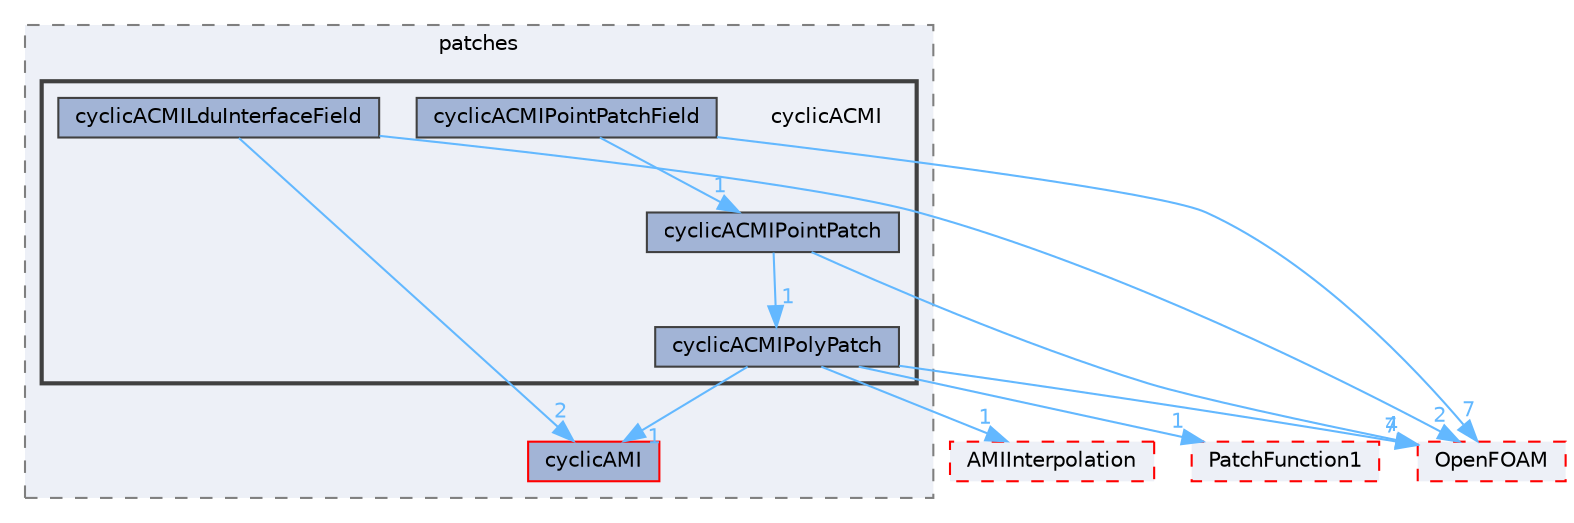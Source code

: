 digraph "src/meshTools/AMIInterpolation/patches/cyclicACMI"
{
 // LATEX_PDF_SIZE
  bgcolor="transparent";
  edge [fontname=Helvetica,fontsize=10,labelfontname=Helvetica,labelfontsize=10];
  node [fontname=Helvetica,fontsize=10,shape=box,height=0.2,width=0.4];
  compound=true
  subgraph clusterdir_e48036504f77ea988a54ffba425a88d8 {
    graph [ bgcolor="#edf0f7", pencolor="grey50", label="patches", fontname=Helvetica,fontsize=10 style="filled,dashed", URL="dir_e48036504f77ea988a54ffba425a88d8.html",tooltip=""]
  dir_cd74d29a05e94118a5acdbfd55a576bf [label="cyclicAMI", fillcolor="#a2b4d6", color="red", style="filled", URL="dir_cd74d29a05e94118a5acdbfd55a576bf.html",tooltip=""];
  subgraph clusterdir_a002ce956f212465992d628c933cbc63 {
    graph [ bgcolor="#edf0f7", pencolor="grey25", label="", fontname=Helvetica,fontsize=10 style="filled,bold", URL="dir_a002ce956f212465992d628c933cbc63.html",tooltip=""]
    dir_a002ce956f212465992d628c933cbc63 [shape=plaintext, label="cyclicACMI"];
  dir_1ca4032fb0a40bf7e7582f7e608205d9 [label="cyclicACMILduInterfaceField", fillcolor="#a2b4d6", color="grey25", style="filled", URL="dir_1ca4032fb0a40bf7e7582f7e608205d9.html",tooltip=""];
  dir_208ffac72094518ceaf68827ac55f4a3 [label="cyclicACMIPointPatch", fillcolor="#a2b4d6", color="grey25", style="filled", URL="dir_208ffac72094518ceaf68827ac55f4a3.html",tooltip=""];
  dir_e4d99b45807f3a19c68085280496b1cf [label="cyclicACMIPointPatchField", fillcolor="#a2b4d6", color="grey25", style="filled", URL="dir_e4d99b45807f3a19c68085280496b1cf.html",tooltip=""];
  dir_26ee5e4b9da588a2947f2d813fc2e4bb [label="cyclicACMIPolyPatch", fillcolor="#a2b4d6", color="grey25", style="filled", URL="dir_26ee5e4b9da588a2947f2d813fc2e4bb.html",tooltip=""];
  }
  }
  dir_c5473ff19b20e6ec4dfe5c310b3778a8 [label="OpenFOAM", fillcolor="#edf0f7", color="red", style="filled,dashed", URL="dir_c5473ff19b20e6ec4dfe5c310b3778a8.html",tooltip=""];
  dir_cc283432b470ffbfab40d5c39743e289 [label="AMIInterpolation", fillcolor="#edf0f7", color="red", style="filled,dashed", URL="dir_cc283432b470ffbfab40d5c39743e289.html",tooltip=""];
  dir_09d50951098ee555b67e42398c5d8325 [label="PatchFunction1", fillcolor="#edf0f7", color="red", style="filled,dashed", URL="dir_09d50951098ee555b67e42398c5d8325.html",tooltip=""];
  dir_1ca4032fb0a40bf7e7582f7e608205d9->dir_c5473ff19b20e6ec4dfe5c310b3778a8 [headlabel="2", labeldistance=1.5 headhref="dir_000769_002695.html" href="dir_000769_002695.html" color="steelblue1" fontcolor="steelblue1"];
  dir_1ca4032fb0a40bf7e7582f7e608205d9->dir_cd74d29a05e94118a5acdbfd55a576bf [headlabel="2", labeldistance=1.5 headhref="dir_000769_000776.html" href="dir_000769_000776.html" color="steelblue1" fontcolor="steelblue1"];
  dir_208ffac72094518ceaf68827ac55f4a3->dir_26ee5e4b9da588a2947f2d813fc2e4bb [headlabel="1", labeldistance=1.5 headhref="dir_000770_000772.html" href="dir_000770_000772.html" color="steelblue1" fontcolor="steelblue1"];
  dir_208ffac72094518ceaf68827ac55f4a3->dir_c5473ff19b20e6ec4dfe5c310b3778a8 [headlabel="4", labeldistance=1.5 headhref="dir_000770_002695.html" href="dir_000770_002695.html" color="steelblue1" fontcolor="steelblue1"];
  dir_e4d99b45807f3a19c68085280496b1cf->dir_208ffac72094518ceaf68827ac55f4a3 [headlabel="1", labeldistance=1.5 headhref="dir_000771_000770.html" href="dir_000771_000770.html" color="steelblue1" fontcolor="steelblue1"];
  dir_e4d99b45807f3a19c68085280496b1cf->dir_c5473ff19b20e6ec4dfe5c310b3778a8 [headlabel="7", labeldistance=1.5 headhref="dir_000771_002695.html" href="dir_000771_002695.html" color="steelblue1" fontcolor="steelblue1"];
  dir_26ee5e4b9da588a2947f2d813fc2e4bb->dir_09d50951098ee555b67e42398c5d8325 [headlabel="1", labeldistance=1.5 headhref="dir_000772_002831.html" href="dir_000772_002831.html" color="steelblue1" fontcolor="steelblue1"];
  dir_26ee5e4b9da588a2947f2d813fc2e4bb->dir_c5473ff19b20e6ec4dfe5c310b3778a8 [headlabel="7", labeldistance=1.5 headhref="dir_000772_002695.html" href="dir_000772_002695.html" color="steelblue1" fontcolor="steelblue1"];
  dir_26ee5e4b9da588a2947f2d813fc2e4bb->dir_cc283432b470ffbfab40d5c39743e289 [headlabel="1", labeldistance=1.5 headhref="dir_000772_000102.html" href="dir_000772_000102.html" color="steelblue1" fontcolor="steelblue1"];
  dir_26ee5e4b9da588a2947f2d813fc2e4bb->dir_cd74d29a05e94118a5acdbfd55a576bf [headlabel="1", labeldistance=1.5 headhref="dir_000772_000776.html" href="dir_000772_000776.html" color="steelblue1" fontcolor="steelblue1"];
}
